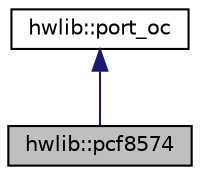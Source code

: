 digraph "hwlib::pcf8574"
{
  edge [fontname="Helvetica",fontsize="10",labelfontname="Helvetica",labelfontsize="10"];
  node [fontname="Helvetica",fontsize="10",shape=record];
  Node0 [label="hwlib::pcf8574",height=0.2,width=0.4,color="black", fillcolor="grey75", style="filled", fontcolor="black"];
  Node1 -> Node0 [dir="back",color="midnightblue",fontsize="10",style="solid"];
  Node1 [label="hwlib::port_oc",height=0.2,width=0.4,color="black", fillcolor="white", style="filled",URL="$classhwlib_1_1port__oc.html"];
}
